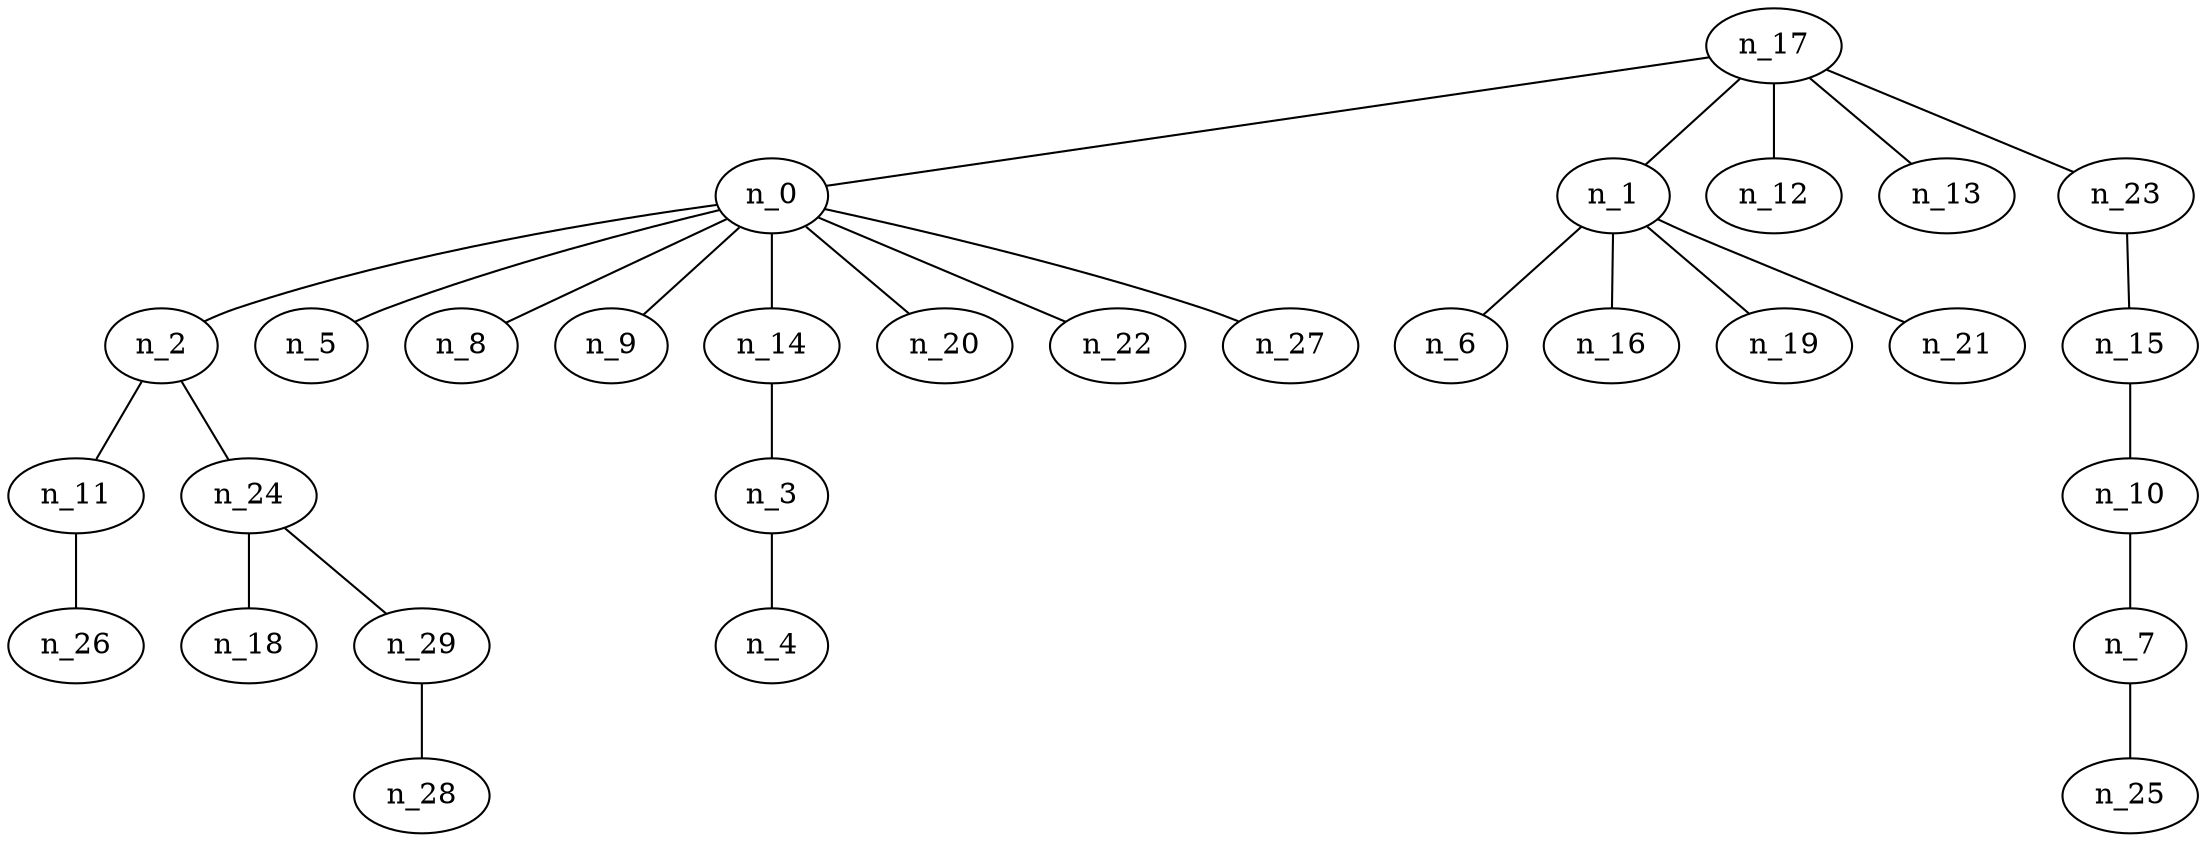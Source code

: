graph arbol10 {
n_17--n_0
n_17--n_1
n_17--n_12
n_17--n_13
n_17--n_23
n_0--n_2
n_0--n_5
n_0--n_8
n_0--n_9
n_0--n_14
n_0--n_20
n_0--n_22
n_0--n_27
n_1--n_6
n_1--n_16
n_1--n_19
n_1--n_21
n_23--n_15
n_2--n_11
n_2--n_24
n_14--n_3
n_15--n_10
n_11--n_26
n_24--n_18
n_24--n_29
n_3--n_4
n_10--n_7
n_29--n_28
n_7--n_25
}